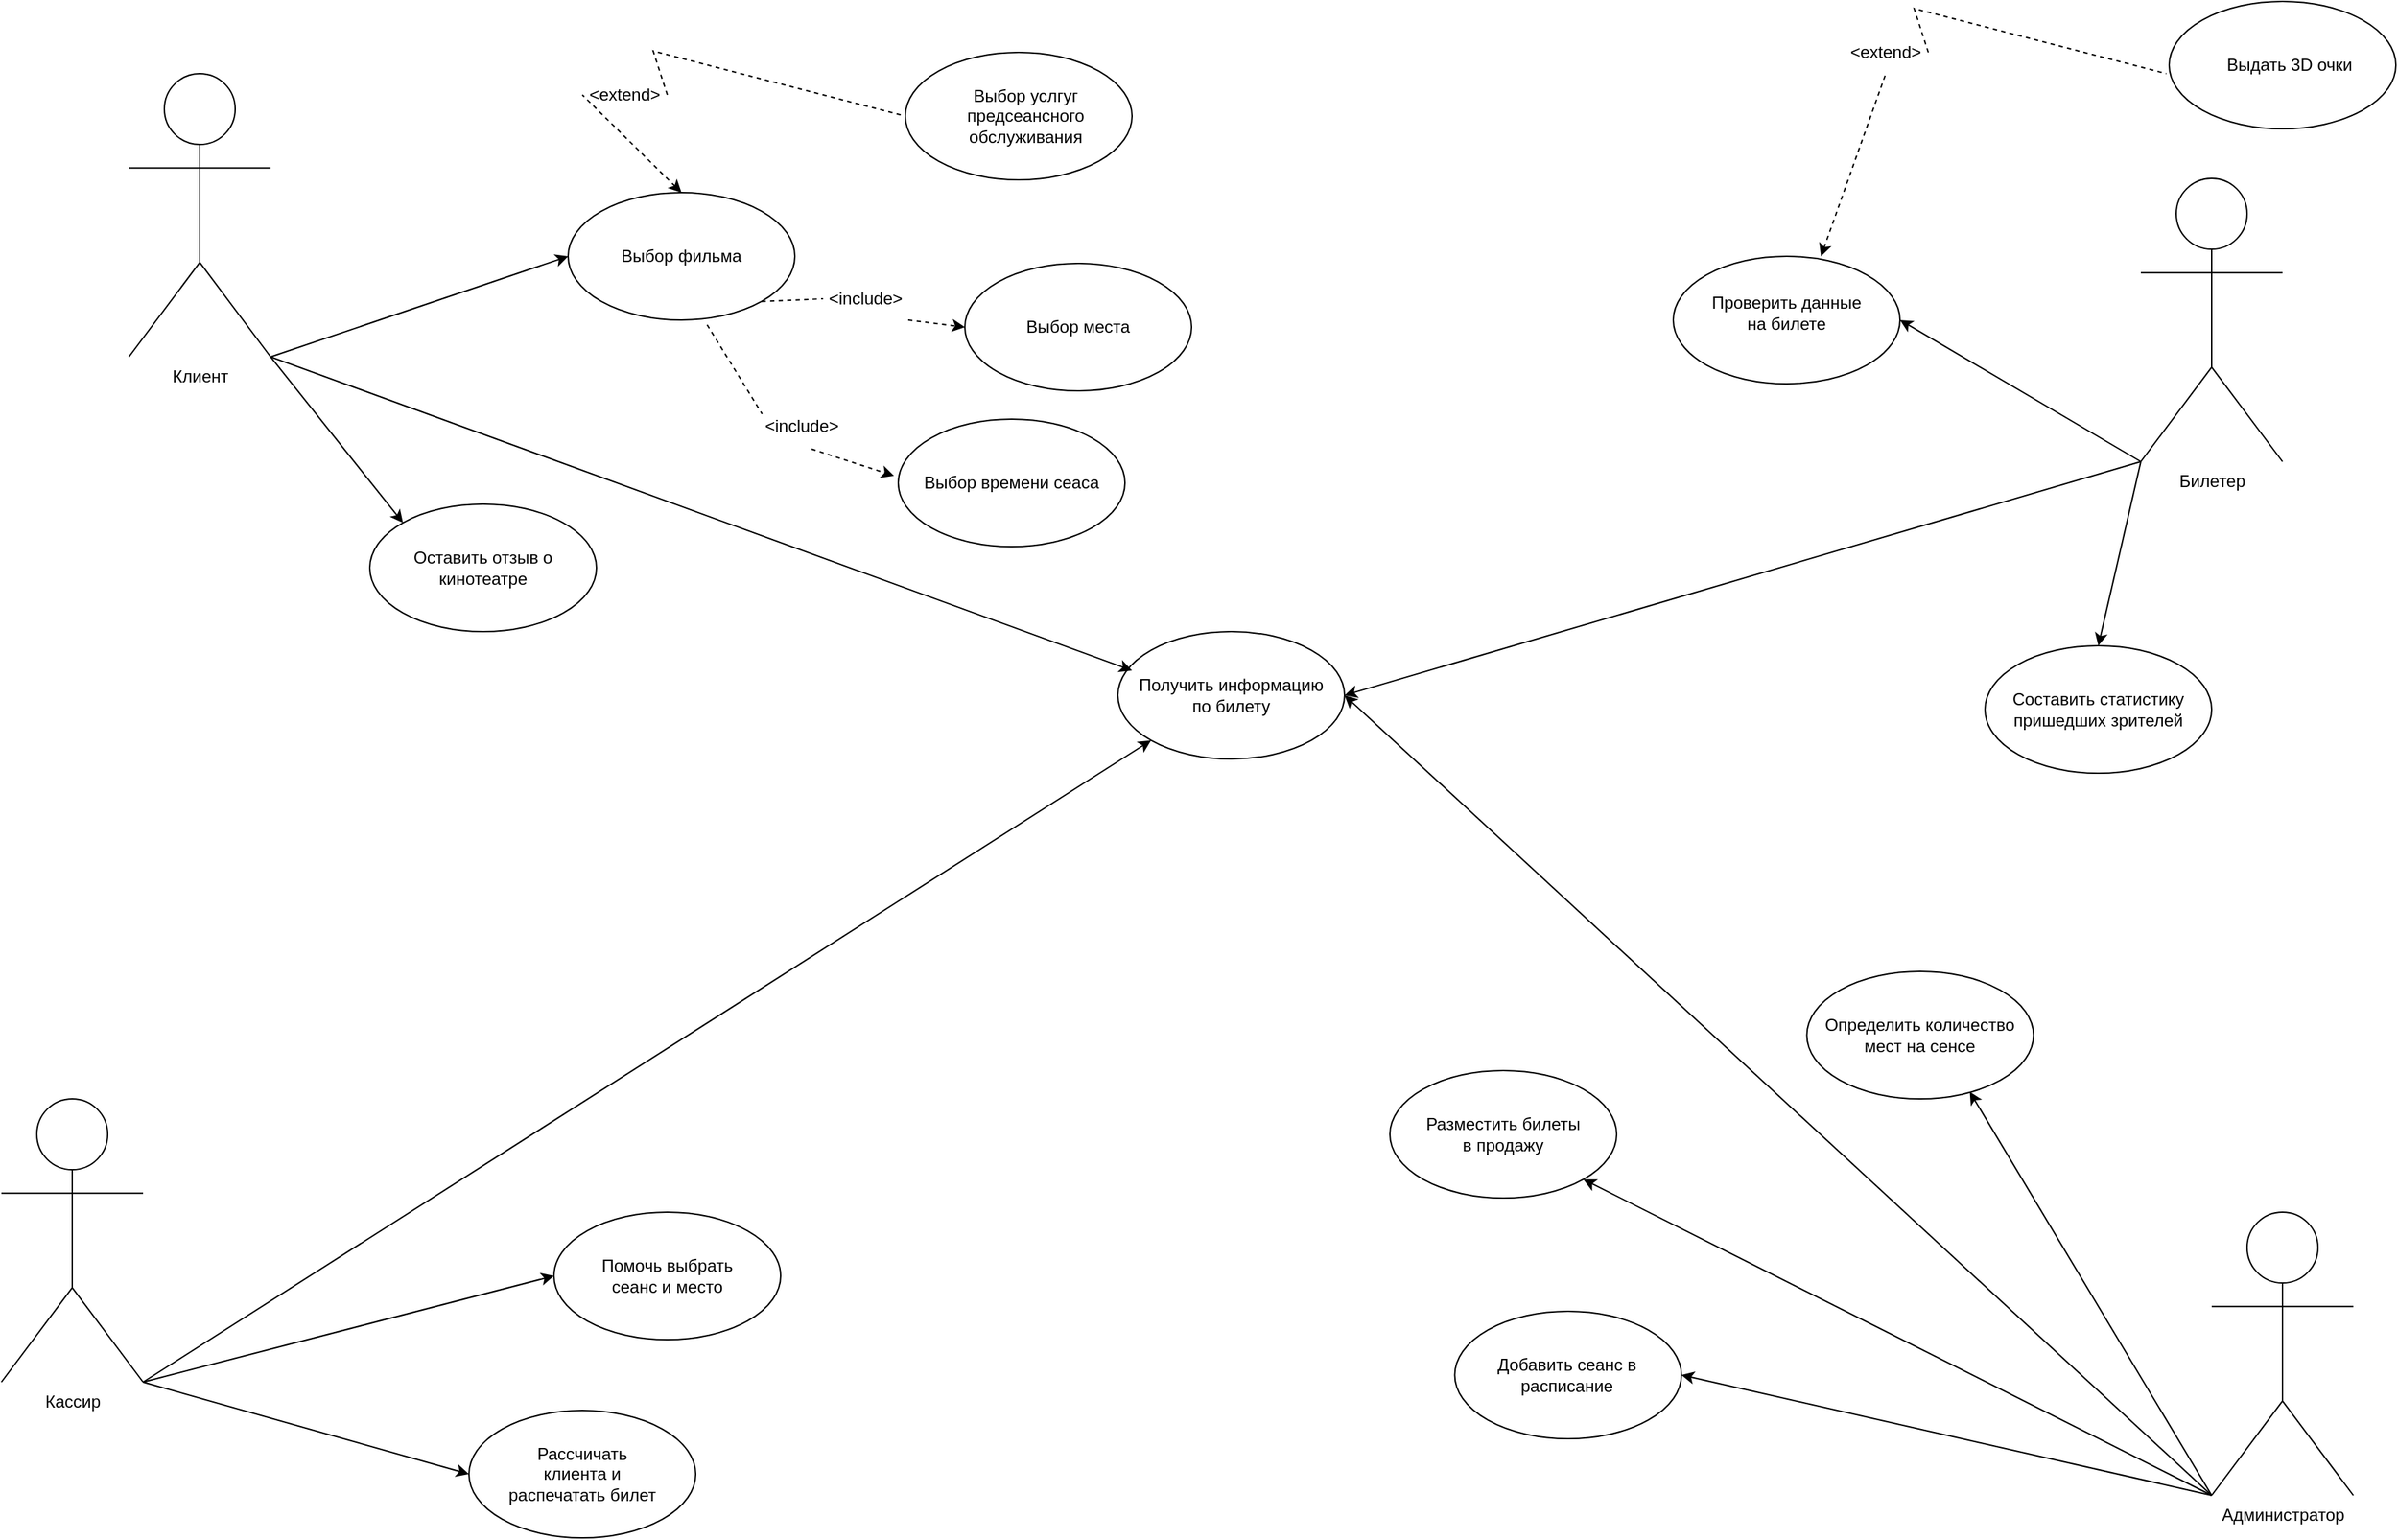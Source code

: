 <mxfile version="22.1.8" type="google">
  <diagram name="Страница — 1" id="fO3PfxYBpIDapD3wzW8j">
    <mxGraphModel grid="1" page="1" gridSize="10" guides="1" tooltips="1" connect="1" arrows="1" fold="1" pageScale="1" pageWidth="827" pageHeight="1169" math="0" shadow="0">
      <root>
        <mxCell id="0" />
        <mxCell id="1" parent="0" />
        <mxCell id="UdelA2yFfRLGCNeghYku-1" value="Клиент" style="shape=umlActor;verticalLabelPosition=bottom;verticalAlign=top;html=1;outlineConnect=0;" vertex="1" parent="1">
          <mxGeometry x="350" y="2656" width="100" height="200" as="geometry" />
        </mxCell>
        <mxCell id="UdelA2yFfRLGCNeghYku-2" value="Кассир" style="shape=umlActor;verticalLabelPosition=bottom;verticalAlign=top;html=1;outlineConnect=0;" vertex="1" parent="1">
          <mxGeometry x="260" y="3380" width="100" height="200" as="geometry" />
        </mxCell>
        <mxCell id="UdelA2yFfRLGCNeghYku-3" value="Администратор" style="shape=umlActor;verticalLabelPosition=bottom;verticalAlign=top;html=1;outlineConnect=0;" vertex="1" parent="1">
          <mxGeometry x="1820" y="3460" width="100" height="200" as="geometry" />
        </mxCell>
        <mxCell id="UdelA2yFfRLGCNeghYku-4" value="Билетер" style="shape=umlActor;verticalLabelPosition=bottom;verticalAlign=top;html=1;outlineConnect=0;" vertex="1" parent="1">
          <mxGeometry x="1770" y="2730" width="100" height="200" as="geometry" />
        </mxCell>
        <mxCell id="UdelA2yFfRLGCNeghYku-5" value="" style="ellipse;whiteSpace=wrap;html=1;" vertex="1" parent="1">
          <mxGeometry x="650" y="3460" width="160" height="90" as="geometry" />
        </mxCell>
        <mxCell id="UdelA2yFfRLGCNeghYku-6" value="" style="ellipse;whiteSpace=wrap;html=1;" vertex="1" parent="1">
          <mxGeometry x="590" y="3600" width="160" height="90" as="geometry" />
        </mxCell>
        <mxCell id="UdelA2yFfRLGCNeghYku-7" value="" style="ellipse;whiteSpace=wrap;html=1;" vertex="1" parent="1">
          <mxGeometry x="1240" y="3360" width="160" height="90" as="geometry" />
        </mxCell>
        <mxCell id="UdelA2yFfRLGCNeghYku-8" value="" style="ellipse;whiteSpace=wrap;html=1;" vertex="1" parent="1">
          <mxGeometry x="1534.25" y="3290" width="160" height="90" as="geometry" />
        </mxCell>
        <mxCell id="UdelA2yFfRLGCNeghYku-9" value="" style="ellipse;whiteSpace=wrap;html=1;" vertex="1" parent="1">
          <mxGeometry x="1285.75" y="3530" width="160" height="90" as="geometry" />
        </mxCell>
        <mxCell id="UdelA2yFfRLGCNeghYku-10" value="" style="ellipse;whiteSpace=wrap;html=1;" vertex="1" parent="1">
          <mxGeometry x="520" y="2960" width="160" height="90" as="geometry" />
        </mxCell>
        <mxCell id="UdelA2yFfRLGCNeghYku-11" value="" style="ellipse;whiteSpace=wrap;html=1;" vertex="1" parent="1">
          <mxGeometry x="660" y="2740" width="160" height="90" as="geometry" />
        </mxCell>
        <mxCell id="UdelA2yFfRLGCNeghYku-12" value="" style="ellipse;whiteSpace=wrap;html=1;" vertex="1" parent="1">
          <mxGeometry x="1048" y="3050" width="160" height="90" as="geometry" />
        </mxCell>
        <mxCell id="UdelA2yFfRLGCNeghYku-13" value="" style="ellipse;whiteSpace=wrap;html=1;" vertex="1" parent="1">
          <mxGeometry x="1440" y="2785" width="160" height="90" as="geometry" />
        </mxCell>
        <mxCell id="UdelA2yFfRLGCNeghYku-14" value="Получить информацию по билету" style="text;strokeColor=none;align=center;fillColor=none;html=1;verticalAlign=middle;whiteSpace=wrap;rounded=0;" vertex="1" parent="1">
          <mxGeometry x="1058" y="3060" width="140" height="70" as="geometry" />
        </mxCell>
        <mxCell id="UdelA2yFfRLGCNeghYku-15" value="Разместить билеты в продажу" style="text;strokeColor=none;align=center;fillColor=none;html=1;verticalAlign=middle;whiteSpace=wrap;rounded=0;" vertex="1" parent="1">
          <mxGeometry x="1260" y="3375" width="120" height="60" as="geometry" />
        </mxCell>
        <mxCell id="UdelA2yFfRLGCNeghYku-16" value="Оставить отзыв о кинотеатре" style="text;strokeColor=none;align=center;fillColor=none;html=1;verticalAlign=middle;whiteSpace=wrap;rounded=0;" vertex="1" parent="1">
          <mxGeometry x="545" y="2960" width="110" height="90" as="geometry" />
        </mxCell>
        <mxCell id="UdelA2yFfRLGCNeghYku-17" value="Выбор фильма" style="text;strokeColor=none;align=center;fillColor=none;html=1;verticalAlign=middle;whiteSpace=wrap;rounded=0;" vertex="1" parent="1">
          <mxGeometry x="685" y="2750" width="110" height="70" as="geometry" />
        </mxCell>
        <mxCell id="UdelA2yFfRLGCNeghYku-18" value="" style="ellipse;whiteSpace=wrap;html=1;" vertex="1" parent="1">
          <mxGeometry x="940" y="2790" width="160" height="90" as="geometry" />
        </mxCell>
        <mxCell id="UdelA2yFfRLGCNeghYku-19" value="Выбор места" style="text;strokeColor=none;align=center;fillColor=none;html=1;verticalAlign=middle;whiteSpace=wrap;rounded=0;" vertex="1" parent="1">
          <mxGeometry x="950" y="2800" width="140" height="70" as="geometry" />
        </mxCell>
        <mxCell id="UdelA2yFfRLGCNeghYku-20" value="" style="endArrow=classic;dashed=1;html=1;rounded=0;exitX=1;exitY=1;exitDx=0;exitDy=0;entryX=0;entryY=0.5;entryDx=0;entryDy=0;endFill=1;" edge="1" parent="1" source="UdelA2yFfRLGCNeghYku-22" target="UdelA2yFfRLGCNeghYku-18">
          <mxGeometry width="50" height="50" relative="1" as="geometry">
            <mxPoint x="1120" y="3170" as="sourcePoint" />
            <mxPoint x="1170" y="3120" as="targetPoint" />
          </mxGeometry>
        </mxCell>
        <mxCell id="UdelA2yFfRLGCNeghYku-21" value="" style="endArrow=none;dashed=1;html=1;rounded=0;exitX=1;exitY=1;exitDx=0;exitDy=0;entryX=0;entryY=0.5;entryDx=0;entryDy=0;" edge="1" parent="1" source="UdelA2yFfRLGCNeghYku-11" target="UdelA2yFfRLGCNeghYku-22">
          <mxGeometry width="50" height="50" relative="1" as="geometry">
            <mxPoint x="797" y="2817" as="sourcePoint" />
            <mxPoint x="940" y="2835" as="targetPoint" />
          </mxGeometry>
        </mxCell>
        <mxCell id="UdelA2yFfRLGCNeghYku-22" value="&amp;lt;include&amp;gt;" style="text;strokeColor=none;align=center;fillColor=none;html=1;verticalAlign=middle;whiteSpace=wrap;rounded=0;" vertex="1" parent="1">
          <mxGeometry x="840" y="2800" width="60" height="30" as="geometry" />
        </mxCell>
        <mxCell id="UdelA2yFfRLGCNeghYku-23" value="" style="endArrow=classic;html=1;rounded=0;exitX=1;exitY=1;exitDx=0;exitDy=0;exitPerimeter=0;entryX=0;entryY=0.5;entryDx=0;entryDy=0;endFill=1;" edge="1" parent="1" source="UdelA2yFfRLGCNeghYku-1" target="UdelA2yFfRLGCNeghYku-11">
          <mxGeometry width="50" height="50" relative="1" as="geometry">
            <mxPoint x="1120" y="3170" as="sourcePoint" />
            <mxPoint x="1170" y="3120" as="targetPoint" />
          </mxGeometry>
        </mxCell>
        <mxCell id="UdelA2yFfRLGCNeghYku-24" value="" style="endArrow=classic;html=1;rounded=0;exitX=1;exitY=1;exitDx=0;exitDy=0;exitPerimeter=0;entryX=0;entryY=0;entryDx=0;entryDy=0;endFill=1;" edge="1" parent="1" source="UdelA2yFfRLGCNeghYku-1" target="UdelA2yFfRLGCNeghYku-10">
          <mxGeometry width="50" height="50" relative="1" as="geometry">
            <mxPoint x="1120" y="3170" as="sourcePoint" />
            <mxPoint x="1170" y="3120" as="targetPoint" />
          </mxGeometry>
        </mxCell>
        <mxCell id="UdelA2yFfRLGCNeghYku-25" value="" style="endArrow=classic;html=1;rounded=0;exitX=0;exitY=1;exitDx=0;exitDy=0;exitPerimeter=0;entryX=1;entryY=1;entryDx=0;entryDy=0;endFill=1;" edge="1" parent="1" source="UdelA2yFfRLGCNeghYku-3" target="UdelA2yFfRLGCNeghYku-7">
          <mxGeometry width="50" height="50" relative="1" as="geometry">
            <mxPoint x="1120" y="3170" as="sourcePoint" />
            <mxPoint x="1170" y="3120" as="targetPoint" />
          </mxGeometry>
        </mxCell>
        <mxCell id="UdelA2yFfRLGCNeghYku-26" value="" style="endArrow=classic;html=1;rounded=0;exitX=1;exitY=1;exitDx=0;exitDy=0;exitPerimeter=0;entryX=0;entryY=0.25;entryDx=0;entryDy=0;endFill=1;" edge="1" parent="1" source="UdelA2yFfRLGCNeghYku-1" target="UdelA2yFfRLGCNeghYku-14">
          <mxGeometry width="50" height="50" relative="1" as="geometry">
            <mxPoint x="1120" y="3170" as="sourcePoint" />
            <mxPoint x="1170" y="3120" as="targetPoint" />
          </mxGeometry>
        </mxCell>
        <mxCell id="UdelA2yFfRLGCNeghYku-27" value="" style="endArrow=classic;html=1;rounded=0;entryX=1;entryY=0.5;entryDx=0;entryDy=0;startArrow=none;startFill=0;endFill=1;" edge="1" parent="1" target="UdelA2yFfRLGCNeghYku-12">
          <mxGeometry width="50" height="50" relative="1" as="geometry">
            <mxPoint x="1820" y="3660" as="sourcePoint" />
            <mxPoint x="1170" y="3120" as="targetPoint" />
          </mxGeometry>
        </mxCell>
        <mxCell id="UdelA2yFfRLGCNeghYku-28" value="" style="endArrow=classic;html=1;rounded=0;exitX=1;exitY=1;exitDx=0;exitDy=0;exitPerimeter=0;entryX=0;entryY=1;entryDx=0;entryDy=0;startArrow=none;startFill=0;endFill=1;" edge="1" parent="1" source="UdelA2yFfRLGCNeghYku-2" target="UdelA2yFfRLGCNeghYku-12">
          <mxGeometry width="50" height="50" relative="1" as="geometry">
            <mxPoint x="1120" y="3170" as="sourcePoint" />
            <mxPoint x="1170" y="3120" as="targetPoint" />
          </mxGeometry>
        </mxCell>
        <mxCell id="UdelA2yFfRLGCNeghYku-29" value="" style="endArrow=classic;html=1;rounded=0;exitX=1;exitY=1;exitDx=0;exitDy=0;exitPerimeter=0;entryX=0;entryY=0.5;entryDx=0;entryDy=0;endFill=1;" edge="1" parent="1" source="UdelA2yFfRLGCNeghYku-2" target="UdelA2yFfRLGCNeghYku-5">
          <mxGeometry width="50" height="50" relative="1" as="geometry">
            <mxPoint x="1120" y="3170" as="sourcePoint" />
            <mxPoint x="1170" y="3120" as="targetPoint" />
          </mxGeometry>
        </mxCell>
        <mxCell id="UdelA2yFfRLGCNeghYku-30" value="Помочь выбрать сеанс и место" style="text;strokeColor=none;align=center;fillColor=none;html=1;verticalAlign=middle;whiteSpace=wrap;rounded=0;" vertex="1" parent="1">
          <mxGeometry x="670" y="3465" width="120" height="80" as="geometry" />
        </mxCell>
        <mxCell id="UdelA2yFfRLGCNeghYku-31" value="" style="endArrow=none;html=1;rounded=0;entryX=0;entryY=1;entryDx=0;entryDy=0;entryPerimeter=0;exitX=1;exitY=0.5;exitDx=0;exitDy=0;endFill=0;startArrow=classic;startFill=1;" edge="1" parent="1" source="UdelA2yFfRLGCNeghYku-12" target="UdelA2yFfRLGCNeghYku-4">
          <mxGeometry width="50" height="50" relative="1" as="geometry">
            <mxPoint x="1210" y="3075" as="sourcePoint" />
            <mxPoint x="1170" y="3120" as="targetPoint" />
          </mxGeometry>
        </mxCell>
        <mxCell id="UdelA2yFfRLGCNeghYku-32" value="Добавить сеанс в расписание" style="text;strokeColor=none;align=center;fillColor=none;html=1;verticalAlign=middle;whiteSpace=wrap;rounded=0;" vertex="1" parent="1">
          <mxGeometry x="1300" y="3535" width="130" height="80" as="geometry" />
        </mxCell>
        <mxCell id="UdelA2yFfRLGCNeghYku-33" value="Определить количество мест на сенсе" style="text;strokeColor=none;align=center;fillColor=none;html=1;verticalAlign=middle;whiteSpace=wrap;rounded=0;" vertex="1" parent="1">
          <mxGeometry x="1544.25" y="3295" width="140" height="80" as="geometry" />
        </mxCell>
        <mxCell id="UdelA2yFfRLGCNeghYku-34" value="" style="endArrow=classic;dashed=1;html=1;rounded=0;exitX=0.613;exitY=1.037;exitDx=0;exitDy=0;exitPerimeter=0;endFill=1;" edge="1" parent="1" source="UdelA2yFfRLGCNeghYku-37">
          <mxGeometry width="50" height="50" relative="1" as="geometry">
            <mxPoint x="1120" y="3170" as="sourcePoint" />
            <mxPoint x="890" y="2940" as="targetPoint" />
          </mxGeometry>
        </mxCell>
        <mxCell id="UdelA2yFfRLGCNeghYku-35" value="" style="ellipse;whiteSpace=wrap;html=1;" vertex="1" parent="1">
          <mxGeometry x="893" y="2900" width="160" height="90" as="geometry" />
        </mxCell>
        <mxCell id="UdelA2yFfRLGCNeghYku-36" value="" style="endArrow=none;dashed=1;html=1;rounded=0;exitX=0.613;exitY=1.037;exitDx=0;exitDy=0;exitPerimeter=0;entryX=0.032;entryY=0.211;entryDx=0;entryDy=0;entryPerimeter=0;" edge="1" parent="1" source="UdelA2yFfRLGCNeghYku-11" target="UdelA2yFfRLGCNeghYku-37">
          <mxGeometry width="50" height="50" relative="1" as="geometry">
            <mxPoint x="758" y="2833" as="sourcePoint" />
            <mxPoint x="898" y="2919" as="targetPoint" />
          </mxGeometry>
        </mxCell>
        <mxCell id="UdelA2yFfRLGCNeghYku-37" value="&amp;lt;include&amp;gt;" style="text;strokeColor=none;align=center;fillColor=none;html=1;verticalAlign=middle;whiteSpace=wrap;rounded=0;" vertex="1" parent="1">
          <mxGeometry x="795" y="2890" width="60" height="30" as="geometry" />
        </mxCell>
        <mxCell id="UdelA2yFfRLGCNeghYku-38" value="Выбор времени сеаса" style="text;strokeColor=none;align=center;fillColor=none;html=1;verticalAlign=middle;whiteSpace=wrap;rounded=0;" vertex="1" parent="1">
          <mxGeometry x="908" y="2905" width="130" height="80" as="geometry" />
        </mxCell>
        <mxCell id="UdelA2yFfRLGCNeghYku-39" value="" style="endArrow=none;dashed=1;html=1;rounded=0;exitX=1;exitY=0.5;exitDx=0;exitDy=0;entryX=0;entryY=0.5;entryDx=0;entryDy=0;endFill=0;" edge="1" parent="1" source="UdelA2yFfRLGCNeghYku-42" target="UdelA2yFfRLGCNeghYku-40">
          <mxGeometry width="50" height="50" relative="1" as="geometry">
            <mxPoint x="1120" y="3170" as="sourcePoint" />
            <mxPoint x="1170" y="2950" as="targetPoint" />
            <Array as="points">
              <mxPoint x="720" y="2640" />
            </Array>
          </mxGeometry>
        </mxCell>
        <mxCell id="UdelA2yFfRLGCNeghYku-40" value="" style="ellipse;whiteSpace=wrap;html=1;" vertex="1" parent="1">
          <mxGeometry x="898" y="2641" width="160" height="90" as="geometry" />
        </mxCell>
        <mxCell id="UdelA2yFfRLGCNeghYku-41" value="" style="endArrow=none;dashed=1;html=1;rounded=0;exitX=0.5;exitY=0;exitDx=0;exitDy=0;entryX=0;entryY=0.5;entryDx=0;entryDy=0;startArrow=classic;startFill=1;" edge="1" parent="1" source="UdelA2yFfRLGCNeghYku-11" target="UdelA2yFfRLGCNeghYku-42">
          <mxGeometry width="50" height="50" relative="1" as="geometry">
            <mxPoint x="1053" y="2945" as="sourcePoint" />
            <mxPoint x="1190" y="2945" as="targetPoint" />
          </mxGeometry>
        </mxCell>
        <mxCell id="UdelA2yFfRLGCNeghYku-42" value="&amp;lt;extend&amp;gt;" style="text;strokeColor=none;align=center;fillColor=none;html=1;verticalAlign=middle;whiteSpace=wrap;rounded=0;" vertex="1" parent="1">
          <mxGeometry x="670" y="2656" width="60" height="30" as="geometry" />
        </mxCell>
        <mxCell id="UdelA2yFfRLGCNeghYku-43" value="" style="endArrow=none;html=1;rounded=0;entryX=0;entryY=1;entryDx=0;entryDy=0;entryPerimeter=0;exitX=1;exitY=0.5;exitDx=0;exitDy=0;endFill=0;startArrow=classic;startFill=1;" edge="1" parent="1" source="UdelA2yFfRLGCNeghYku-13" target="UdelA2yFfRLGCNeghYku-4">
          <mxGeometry width="50" height="50" relative="1" as="geometry">
            <mxPoint x="1120" y="3170" as="sourcePoint" />
            <mxPoint x="1170" y="3120" as="targetPoint" />
          </mxGeometry>
        </mxCell>
        <mxCell id="UdelA2yFfRLGCNeghYku-44" value="Проверить данные на билете" style="text;strokeColor=none;align=center;fillColor=none;html=1;verticalAlign=middle;whiteSpace=wrap;rounded=0;" vertex="1" parent="1">
          <mxGeometry x="1465" y="2790" width="110" height="70" as="geometry" />
        </mxCell>
        <mxCell id="UdelA2yFfRLGCNeghYku-45" value="" style="endArrow=classic;html=1;rounded=0;exitX=0;exitY=1;exitDx=0;exitDy=0;exitPerimeter=0;entryX=1;entryY=0.5;entryDx=0;entryDy=0;endFill=1;" edge="1" parent="1" source="UdelA2yFfRLGCNeghYku-3" target="UdelA2yFfRLGCNeghYku-9">
          <mxGeometry width="50" height="50" relative="1" as="geometry">
            <mxPoint x="1120" y="3170" as="sourcePoint" />
            <mxPoint x="1170" y="3120" as="targetPoint" />
          </mxGeometry>
        </mxCell>
        <mxCell id="UdelA2yFfRLGCNeghYku-46" value="" style="endArrow=classic;html=1;rounded=0;exitX=0;exitY=1;exitDx=0;exitDy=0;exitPerimeter=0;entryX=0.75;entryY=1;entryDx=0;entryDy=0;endFill=1;" edge="1" parent="1" source="UdelA2yFfRLGCNeghYku-3" target="UdelA2yFfRLGCNeghYku-33">
          <mxGeometry width="50" height="50" relative="1" as="geometry">
            <mxPoint x="1120" y="3170" as="sourcePoint" />
            <mxPoint x="1170" y="3120" as="targetPoint" />
          </mxGeometry>
        </mxCell>
        <mxCell id="UdelA2yFfRLGCNeghYku-47" value="Выбор услгуг предсеансного обслуживания" style="text;strokeColor=none;align=center;fillColor=none;html=1;verticalAlign=middle;whiteSpace=wrap;rounded=0;" vertex="1" parent="1">
          <mxGeometry x="928" y="2656" width="110" height="60" as="geometry" />
        </mxCell>
        <mxCell id="UdelA2yFfRLGCNeghYku-48" value="Рассчичать клиента и распечатать билет" style="text;strokeColor=none;align=center;fillColor=none;html=1;verticalAlign=middle;whiteSpace=wrap;rounded=0;" vertex="1" parent="1">
          <mxGeometry x="615" y="3615" width="110" height="60" as="geometry" />
        </mxCell>
        <mxCell id="UdelA2yFfRLGCNeghYku-49" value="" style="endArrow=classic;html=1;rounded=0;entryX=0;entryY=0.5;entryDx=0;entryDy=0;endFill=1;" edge="1" parent="1" target="UdelA2yFfRLGCNeghYku-6">
          <mxGeometry width="50" height="50" relative="1" as="geometry">
            <mxPoint x="360" y="3580" as="sourcePoint" />
            <mxPoint x="1170" y="3120" as="targetPoint" />
          </mxGeometry>
        </mxCell>
        <mxCell id="UdelA2yFfRLGCNeghYku-50" value="" style="ellipse;whiteSpace=wrap;html=1;" vertex="1" parent="1">
          <mxGeometry x="1660" y="3060" width="160" height="90" as="geometry" />
        </mxCell>
        <mxCell id="UdelA2yFfRLGCNeghYku-51" value="Составить статистику пришедших зрителей" style="text;strokeColor=none;align=center;fillColor=none;html=1;verticalAlign=middle;whiteSpace=wrap;rounded=0;" vertex="1" parent="1">
          <mxGeometry x="1675" y="3065" width="130" height="80" as="geometry" />
        </mxCell>
        <mxCell id="UdelA2yFfRLGCNeghYku-52" value="" style="endArrow=classic;html=1;rounded=0;entryX=0.5;entryY=0;entryDx=0;entryDy=0;startArrow=none;startFill=0;endFill=1;" edge="1" parent="1" target="UdelA2yFfRLGCNeghYku-50">
          <mxGeometry width="50" height="50" relative="1" as="geometry">
            <mxPoint x="1770" y="2930" as="sourcePoint" />
            <mxPoint x="1170" y="3120" as="targetPoint" />
          </mxGeometry>
        </mxCell>
        <mxCell id="UdelA2yFfRLGCNeghYku-53" value="" style="endArrow=none;dashed=1;html=1;rounded=0;exitX=1;exitY=0.5;exitDx=0;exitDy=0;entryX=0;entryY=0.5;entryDx=0;entryDy=0;endFill=0;" edge="1" parent="1" source="UdelA2yFfRLGCNeghYku-54">
          <mxGeometry width="50" height="50" relative="1" as="geometry">
            <mxPoint x="2010" y="3140" as="sourcePoint" />
            <mxPoint x="1788" y="2656" as="targetPoint" />
            <Array as="points">
              <mxPoint x="1610" y="2610" />
            </Array>
          </mxGeometry>
        </mxCell>
        <mxCell id="UdelA2yFfRLGCNeghYku-54" value="&amp;lt;extend&amp;gt;" style="text;strokeColor=none;align=center;fillColor=none;html=1;verticalAlign=middle;whiteSpace=wrap;rounded=0;" vertex="1" parent="1">
          <mxGeometry x="1560" y="2626" width="60" height="30" as="geometry" />
        </mxCell>
        <mxCell id="UdelA2yFfRLGCNeghYku-60" value="" style="ellipse;whiteSpace=wrap;html=1;" vertex="1" parent="1">
          <mxGeometry x="1790" y="2605" width="160" height="90" as="geometry" />
        </mxCell>
        <mxCell id="UdelA2yFfRLGCNeghYku-55" value="Выдать 3D очки" style="text;strokeColor=none;align=center;fillColor=none;html=1;verticalAlign=middle;whiteSpace=wrap;rounded=0;" vertex="1" parent="1">
          <mxGeometry x="1820" y="2620" width="110" height="60" as="geometry" />
        </mxCell>
        <mxCell id="UdelA2yFfRLGCNeghYku-58" value="" style="endArrow=none;dashed=1;html=1;rounded=0;exitX=0.5;exitY=0;exitDx=0;exitDy=0;entryX=0.5;entryY=1;entryDx=0;entryDy=0;startArrow=classic;startFill=1;" edge="1" parent="1" target="UdelA2yFfRLGCNeghYku-54">
          <mxGeometry width="50" height="50" relative="1" as="geometry">
            <mxPoint x="1544.25" y="2785" as="sourcePoint" />
            <mxPoint x="1474.25" y="2716" as="targetPoint" />
          </mxGeometry>
        </mxCell>
      </root>
    </mxGraphModel>
  </diagram>
</mxfile>

